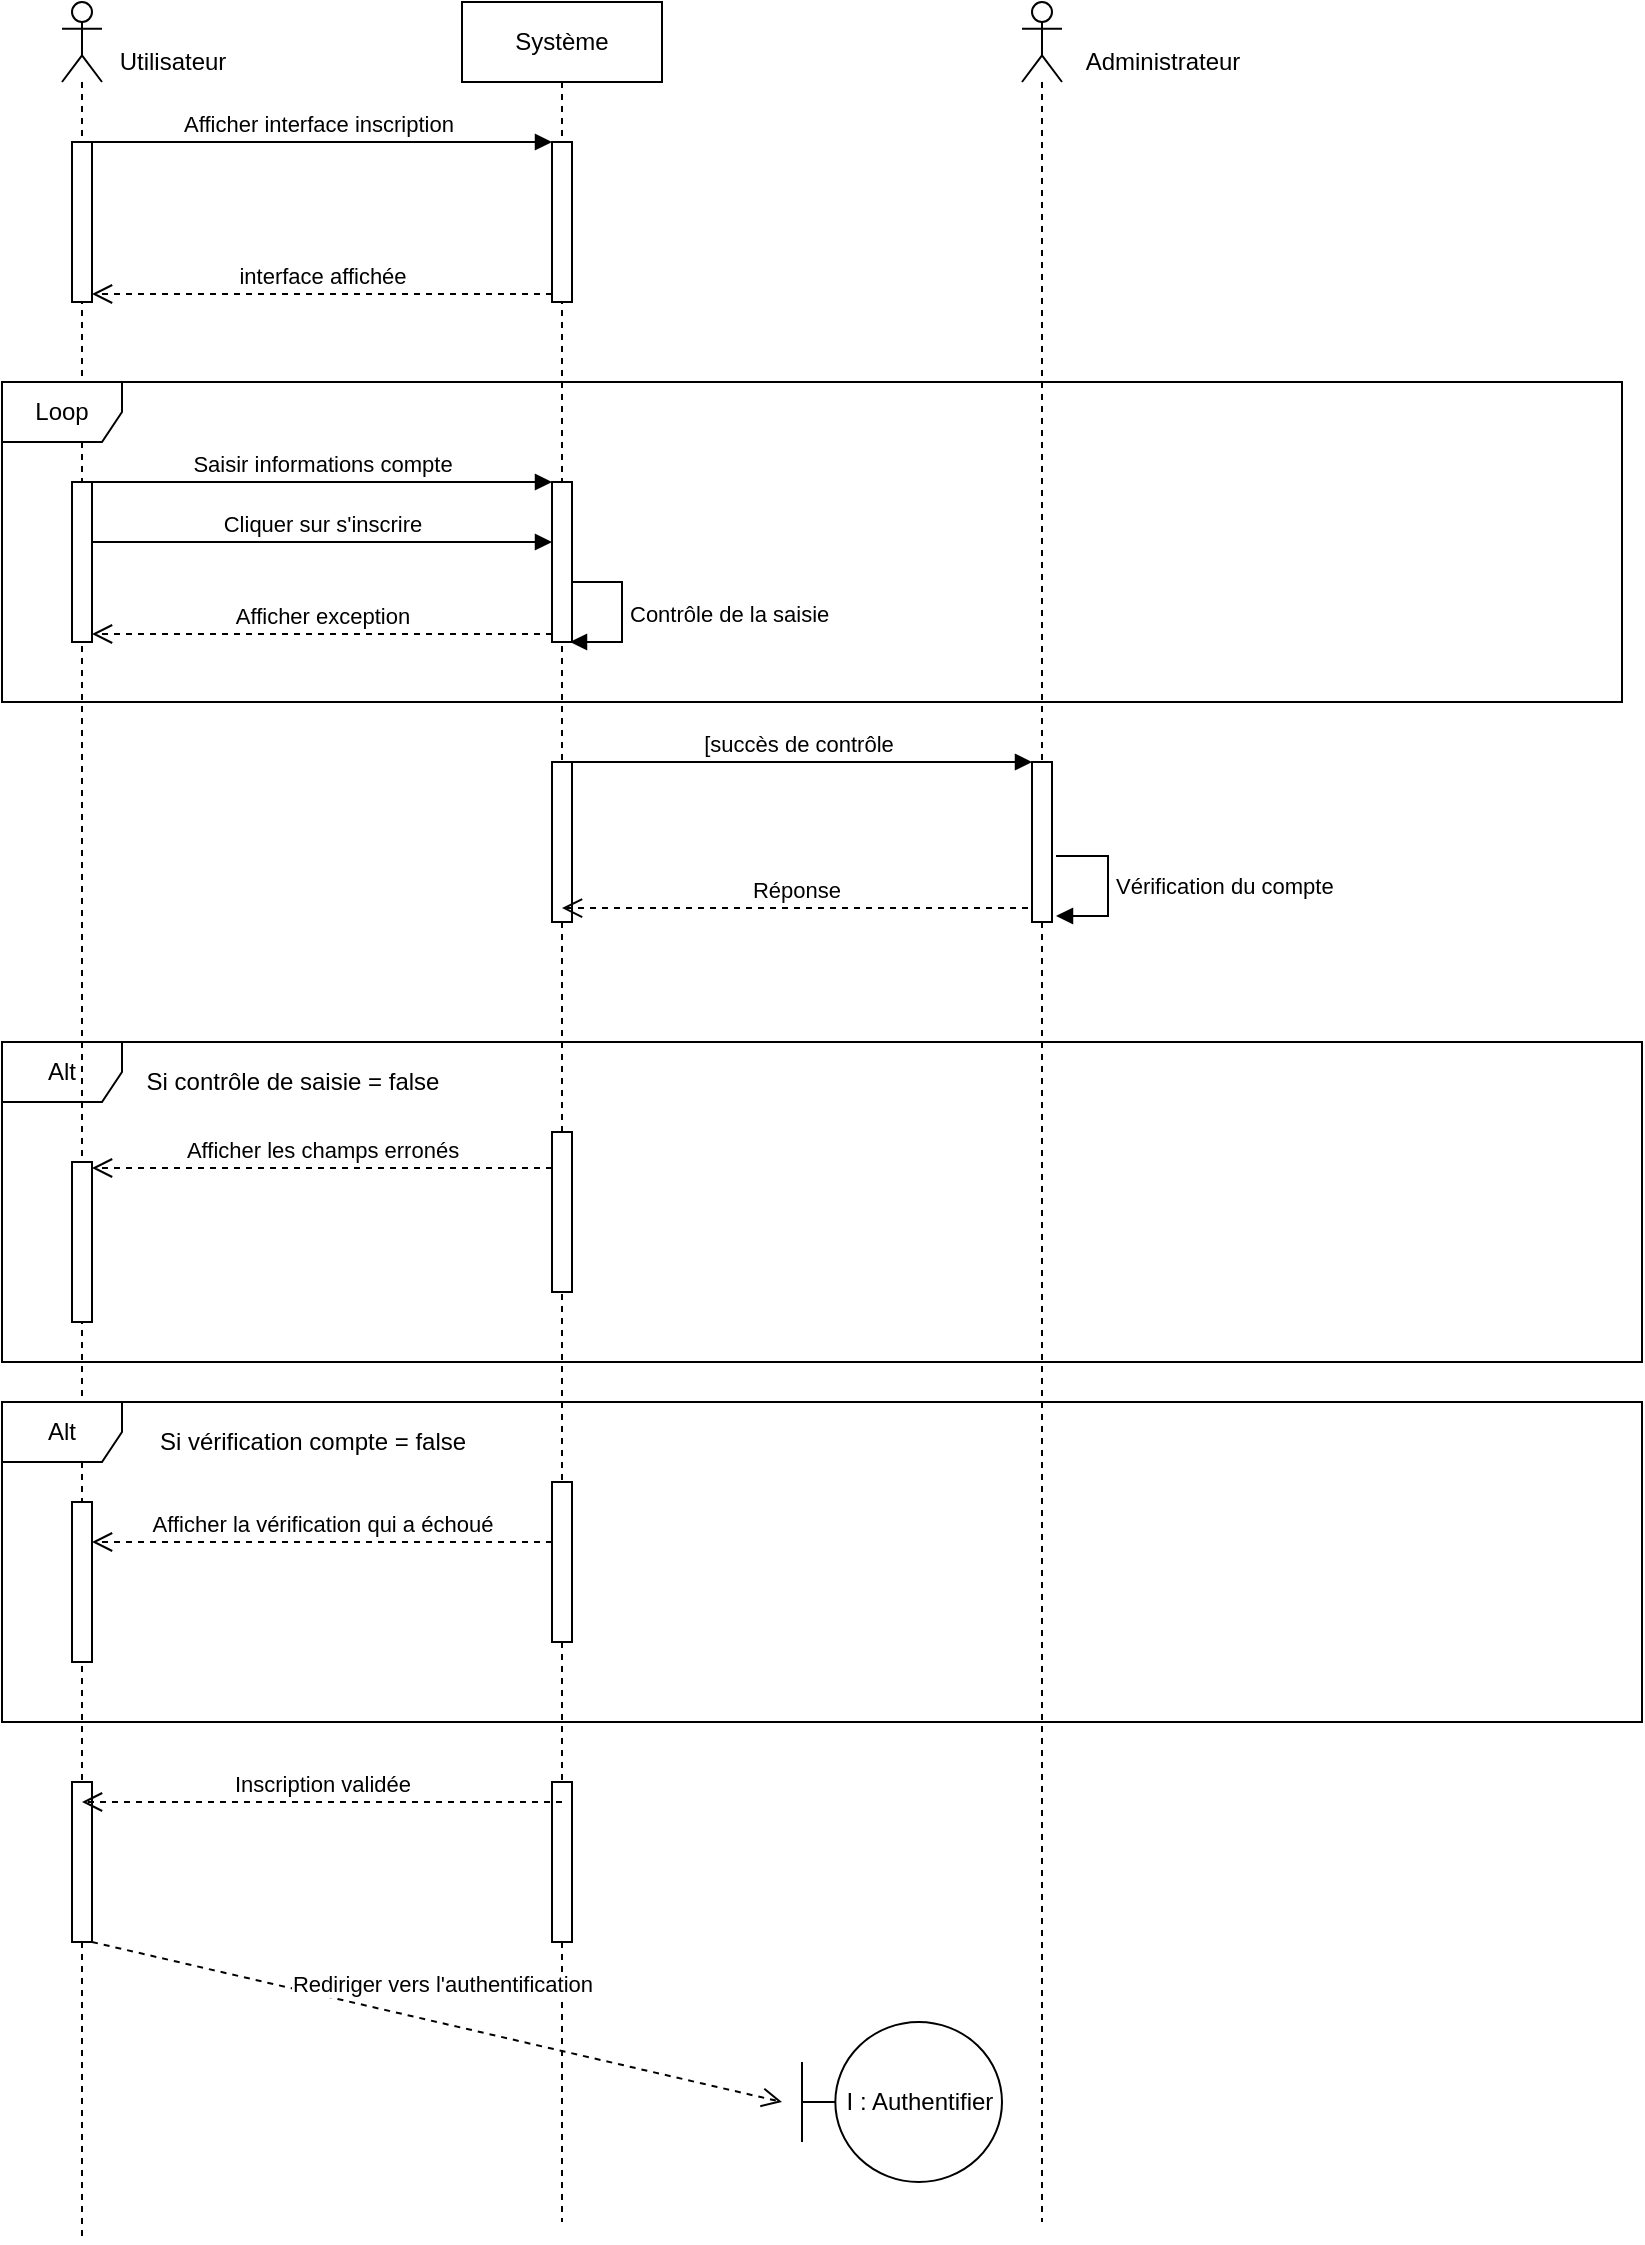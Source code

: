 <mxfile version="12.9.3" type="device"><diagram id="hxdsZefejAiPlbF5kIdE" name="Page-1"><mxGraphModel dx="1422" dy="791" grid="1" gridSize="10" guides="1" tooltips="1" connect="1" arrows="1" fold="1" page="1" pageScale="1" pageWidth="827" pageHeight="1169" math="0" shadow="0"><root><mxCell id="0"/><mxCell id="1" parent="0"/><mxCell id="MaiNWRRE2J6t2Cm1MSci-30" value="Alt" style="shape=umlFrame;whiteSpace=wrap;html=1;" vertex="1" parent="1"><mxGeometry y="540" width="820" height="160" as="geometry"/></mxCell><mxCell id="MaiNWRRE2J6t2Cm1MSci-2" value="" style="shape=umlLifeline;participant=umlActor;perimeter=lifelinePerimeter;whiteSpace=wrap;html=1;container=1;collapsible=0;recursiveResize=0;verticalAlign=top;spacingTop=36;labelBackgroundColor=#ffffff;outlineConnect=0;" vertex="1" parent="1"><mxGeometry x="30" y="20" width="20" height="1120" as="geometry"/></mxCell><mxCell id="MaiNWRRE2J6t2Cm1MSci-9" value="" style="html=1;points=[];perimeter=orthogonalPerimeter;" vertex="1" parent="MaiNWRRE2J6t2Cm1MSci-2"><mxGeometry x="5" y="70" width="10" height="80" as="geometry"/></mxCell><mxCell id="MaiNWRRE2J6t2Cm1MSci-34" value="" style="html=1;points=[];perimeter=orthogonalPerimeter;" vertex="1" parent="MaiNWRRE2J6t2Cm1MSci-2"><mxGeometry x="5" y="580" width="10" height="80" as="geometry"/></mxCell><mxCell id="MaiNWRRE2J6t2Cm1MSci-43" value="" style="html=1;points=[];perimeter=orthogonalPerimeter;" vertex="1" parent="MaiNWRRE2J6t2Cm1MSci-2"><mxGeometry x="5" y="890" width="10" height="80" as="geometry"/></mxCell><mxCell id="MaiNWRRE2J6t2Cm1MSci-5" value="&lt;div&gt;Système&lt;/div&gt;" style="shape=umlLifeline;perimeter=lifelinePerimeter;whiteSpace=wrap;html=1;container=1;collapsible=0;recursiveResize=0;outlineConnect=0;" vertex="1" parent="1"><mxGeometry x="230" y="20" width="100" height="1110" as="geometry"/></mxCell><mxCell id="MaiNWRRE2J6t2Cm1MSci-10" value="" style="html=1;points=[];perimeter=orthogonalPerimeter;" vertex="1" parent="MaiNWRRE2J6t2Cm1MSci-5"><mxGeometry x="45" y="70" width="10" height="80" as="geometry"/></mxCell><mxCell id="MaiNWRRE2J6t2Cm1MSci-21" value="" style="html=1;points=[];perimeter=orthogonalPerimeter;" vertex="1" parent="MaiNWRRE2J6t2Cm1MSci-5"><mxGeometry x="45" y="380" width="10" height="80" as="geometry"/></mxCell><mxCell id="MaiNWRRE2J6t2Cm1MSci-32" value="" style="html=1;points=[];perimeter=orthogonalPerimeter;" vertex="1" parent="MaiNWRRE2J6t2Cm1MSci-5"><mxGeometry x="45" y="565" width="10" height="80" as="geometry"/></mxCell><mxCell id="MaiNWRRE2J6t2Cm1MSci-42" value="" style="html=1;points=[];perimeter=orthogonalPerimeter;" vertex="1" parent="MaiNWRRE2J6t2Cm1MSci-5"><mxGeometry x="45" y="890" width="10" height="80" as="geometry"/></mxCell><mxCell id="MaiNWRRE2J6t2Cm1MSci-6" value="" style="shape=umlLifeline;participant=umlActor;perimeter=lifelinePerimeter;whiteSpace=wrap;html=1;container=1;collapsible=0;recursiveResize=0;verticalAlign=top;spacingTop=36;labelBackgroundColor=#ffffff;outlineConnect=0;" vertex="1" parent="1"><mxGeometry x="510" y="20" width="20" height="1110" as="geometry"/></mxCell><mxCell id="MaiNWRRE2J6t2Cm1MSci-22" value="" style="html=1;points=[];perimeter=orthogonalPerimeter;" vertex="1" parent="MaiNWRRE2J6t2Cm1MSci-6"><mxGeometry x="5" y="380" width="10" height="80" as="geometry"/></mxCell><mxCell id="MaiNWRRE2J6t2Cm1MSci-7" value="Administrateur" style="text;html=1;align=center;verticalAlign=middle;resizable=0;points=[];autosize=1;" vertex="1" parent="1"><mxGeometry x="530" y="40" width="100" height="20" as="geometry"/></mxCell><mxCell id="MaiNWRRE2J6t2Cm1MSci-8" value="&lt;div&gt;Utilisateur&lt;/div&gt;" style="text;html=1;align=center;verticalAlign=middle;resizable=0;points=[];autosize=1;" vertex="1" parent="1"><mxGeometry x="50" y="40" width="70" height="20" as="geometry"/></mxCell><mxCell id="MaiNWRRE2J6t2Cm1MSci-11" value="Afficher interface inscription" style="html=1;verticalAlign=bottom;endArrow=block;entryX=0;entryY=0;" edge="1" target="MaiNWRRE2J6t2Cm1MSci-10" parent="1" source="MaiNWRRE2J6t2Cm1MSci-2"><mxGeometry relative="1" as="geometry"><mxPoint x="205" y="90" as="sourcePoint"/></mxGeometry></mxCell><mxCell id="MaiNWRRE2J6t2Cm1MSci-12" value="interface affichée" style="html=1;verticalAlign=bottom;endArrow=open;dashed=1;endSize=8;exitX=0;exitY=0.95;" edge="1" source="MaiNWRRE2J6t2Cm1MSci-10" parent="1" target="MaiNWRRE2J6t2Cm1MSci-9"><mxGeometry relative="1" as="geometry"><mxPoint x="205" y="166" as="targetPoint"/></mxGeometry></mxCell><mxCell id="MaiNWRRE2J6t2Cm1MSci-13" value="&lt;div&gt;Loop&lt;/div&gt;" style="shape=umlFrame;whiteSpace=wrap;html=1;" vertex="1" parent="1"><mxGeometry y="210" width="810" height="160" as="geometry"/></mxCell><mxCell id="MaiNWRRE2J6t2Cm1MSci-14" value="" style="html=1;points=[];perimeter=orthogonalPerimeter;" vertex="1" parent="1"><mxGeometry x="35" y="260" width="10" height="80" as="geometry"/></mxCell><mxCell id="MaiNWRRE2J6t2Cm1MSci-15" value="" style="html=1;points=[];perimeter=orthogonalPerimeter;" vertex="1" parent="1"><mxGeometry x="275" y="260" width="10" height="80" as="geometry"/></mxCell><mxCell id="MaiNWRRE2J6t2Cm1MSci-16" value="Saisir informations compte" style="html=1;verticalAlign=bottom;endArrow=block;entryX=0;entryY=0;" edge="1" target="MaiNWRRE2J6t2Cm1MSci-15" parent="1" source="MaiNWRRE2J6t2Cm1MSci-14"><mxGeometry relative="1" as="geometry"><mxPoint x="205" y="260" as="sourcePoint"/></mxGeometry></mxCell><mxCell id="MaiNWRRE2J6t2Cm1MSci-17" value="Afficher exception" style="html=1;verticalAlign=bottom;endArrow=open;dashed=1;endSize=8;exitX=0;exitY=0.95;entryX=1;entryY=0.95;entryDx=0;entryDy=0;entryPerimeter=0;" edge="1" source="MaiNWRRE2J6t2Cm1MSci-15" parent="1" target="MaiNWRRE2J6t2Cm1MSci-14"><mxGeometry relative="1" as="geometry"><mxPoint x="205" y="336" as="targetPoint"/></mxGeometry></mxCell><mxCell id="MaiNWRRE2J6t2Cm1MSci-19" value="Contrôle de la saisie" style="edgeStyle=orthogonalEdgeStyle;html=1;align=left;spacingLeft=2;endArrow=block;rounded=0;entryX=0.9;entryY=1;entryDx=0;entryDy=0;entryPerimeter=0;" edge="1" target="MaiNWRRE2J6t2Cm1MSci-15" parent="1"><mxGeometry relative="1" as="geometry"><mxPoint x="285" y="310" as="sourcePoint"/><Array as="points"><mxPoint x="310" y="310"/><mxPoint x="310" y="340"/></Array><mxPoint x="285" y="350" as="targetPoint"/></mxGeometry></mxCell><mxCell id="MaiNWRRE2J6t2Cm1MSci-20" value="Cliquer sur s'inscrire" style="html=1;verticalAlign=bottom;endArrow=block;entryX=0;entryY=0;" edge="1" parent="1"><mxGeometry relative="1" as="geometry"><mxPoint x="45" y="290" as="sourcePoint"/><mxPoint x="275" y="290" as="targetPoint"/></mxGeometry></mxCell><mxCell id="MaiNWRRE2J6t2Cm1MSci-23" value="[succès de contrôle" style="html=1;verticalAlign=bottom;endArrow=block;entryX=0;entryY=0;" edge="1" target="MaiNWRRE2J6t2Cm1MSci-22" parent="1" source="MaiNWRRE2J6t2Cm1MSci-5"><mxGeometry relative="1" as="geometry"><mxPoint x="445" y="400" as="sourcePoint"/></mxGeometry></mxCell><mxCell id="MaiNWRRE2J6t2Cm1MSci-28" value="Vérification du compte" style="edgeStyle=orthogonalEdgeStyle;html=1;align=left;spacingLeft=2;endArrow=block;rounded=0;" edge="1" parent="1"><mxGeometry relative="1" as="geometry"><mxPoint x="527" y="447" as="sourcePoint"/><Array as="points"><mxPoint x="553" y="447"/><mxPoint x="553" y="477"/></Array><mxPoint x="527" y="477" as="targetPoint"/></mxGeometry></mxCell><mxCell id="MaiNWRRE2J6t2Cm1MSci-29" value="Réponse" style="html=1;verticalAlign=bottom;endArrow=open;dashed=1;endSize=8;exitX=-0.2;exitY=0.913;exitDx=0;exitDy=0;exitPerimeter=0;" edge="1" parent="1" source="MaiNWRRE2J6t2Cm1MSci-22" target="MaiNWRRE2J6t2Cm1MSci-5"><mxGeometry relative="1" as="geometry"><mxPoint x="510" y="470" as="sourcePoint"/><mxPoint x="430" y="470" as="targetPoint"/></mxGeometry></mxCell><mxCell id="MaiNWRRE2J6t2Cm1MSci-31" value="Si contrôle de saisie = false" style="text;html=1;align=center;verticalAlign=middle;resizable=0;points=[];autosize=1;" vertex="1" parent="1"><mxGeometry x="60" y="550" width="170" height="20" as="geometry"/></mxCell><mxCell id="MaiNWRRE2J6t2Cm1MSci-35" value="Afficher les champs erronés" style="html=1;verticalAlign=bottom;endArrow=open;dashed=1;endSize=8;exitX=0;exitY=0.225;exitDx=0;exitDy=0;exitPerimeter=0;" edge="1" parent="1" source="MaiNWRRE2J6t2Cm1MSci-32" target="MaiNWRRE2J6t2Cm1MSci-34"><mxGeometry relative="1" as="geometry"><mxPoint x="230" y="650" as="sourcePoint"/><mxPoint x="150" y="650" as="targetPoint"/><mxPoint as="offset"/></mxGeometry></mxCell><mxCell id="MaiNWRRE2J6t2Cm1MSci-36" value="Alt" style="shape=umlFrame;whiteSpace=wrap;html=1;" vertex="1" parent="1"><mxGeometry y="720" width="820" height="160" as="geometry"/></mxCell><mxCell id="MaiNWRRE2J6t2Cm1MSci-37" value="" style="html=1;points=[];perimeter=orthogonalPerimeter;" vertex="1" parent="1"><mxGeometry x="275" y="760" width="10" height="80" as="geometry"/></mxCell><mxCell id="MaiNWRRE2J6t2Cm1MSci-39" value="Si vérification compte = false" style="text;html=1;align=center;verticalAlign=middle;resizable=0;points=[];autosize=1;" vertex="1" parent="1"><mxGeometry x="70" y="730" width="170" height="20" as="geometry"/></mxCell><mxCell id="MaiNWRRE2J6t2Cm1MSci-40" value="" style="html=1;points=[];perimeter=orthogonalPerimeter;" vertex="1" parent="1"><mxGeometry x="35" y="770" width="10" height="80" as="geometry"/></mxCell><mxCell id="MaiNWRRE2J6t2Cm1MSci-41" value="Afficher la vérification qui a échoué" style="html=1;verticalAlign=bottom;endArrow=open;dashed=1;endSize=8;exitX=0;exitY=0.225;exitDx=0;exitDy=0;exitPerimeter=0;" edge="1" parent="1"><mxGeometry relative="1" as="geometry"><mxPoint x="275" y="790" as="sourcePoint"/><mxPoint x="45" y="790" as="targetPoint"/><mxPoint as="offset"/></mxGeometry></mxCell><mxCell id="MaiNWRRE2J6t2Cm1MSci-44" value="Inscription validée" style="html=1;verticalAlign=bottom;endArrow=open;dashed=1;endSize=8;" edge="1" parent="1" target="MaiNWRRE2J6t2Cm1MSci-2"><mxGeometry relative="1" as="geometry"><mxPoint x="280" y="920" as="sourcePoint"/><mxPoint x="200" y="920" as="targetPoint"/></mxGeometry></mxCell><mxCell id="MaiNWRRE2J6t2Cm1MSci-45" value="Rediriger vers l'authentification" style="html=1;verticalAlign=bottom;endArrow=open;dashed=1;endSize=8;" edge="1" parent="1" source="MaiNWRRE2J6t2Cm1MSci-43"><mxGeometry x="0.001" y="10" relative="1" as="geometry"><mxPoint x="290" y="930" as="sourcePoint"/><mxPoint x="390" y="1070" as="targetPoint"/><mxPoint as="offset"/></mxGeometry></mxCell><mxCell id="MaiNWRRE2J6t2Cm1MSci-47" value="I : Authentifier" style="shape=umlBoundary;whiteSpace=wrap;html=1;" vertex="1" parent="1"><mxGeometry x="400" y="1030" width="100" height="80" as="geometry"/></mxCell></root></mxGraphModel></diagram></mxfile>